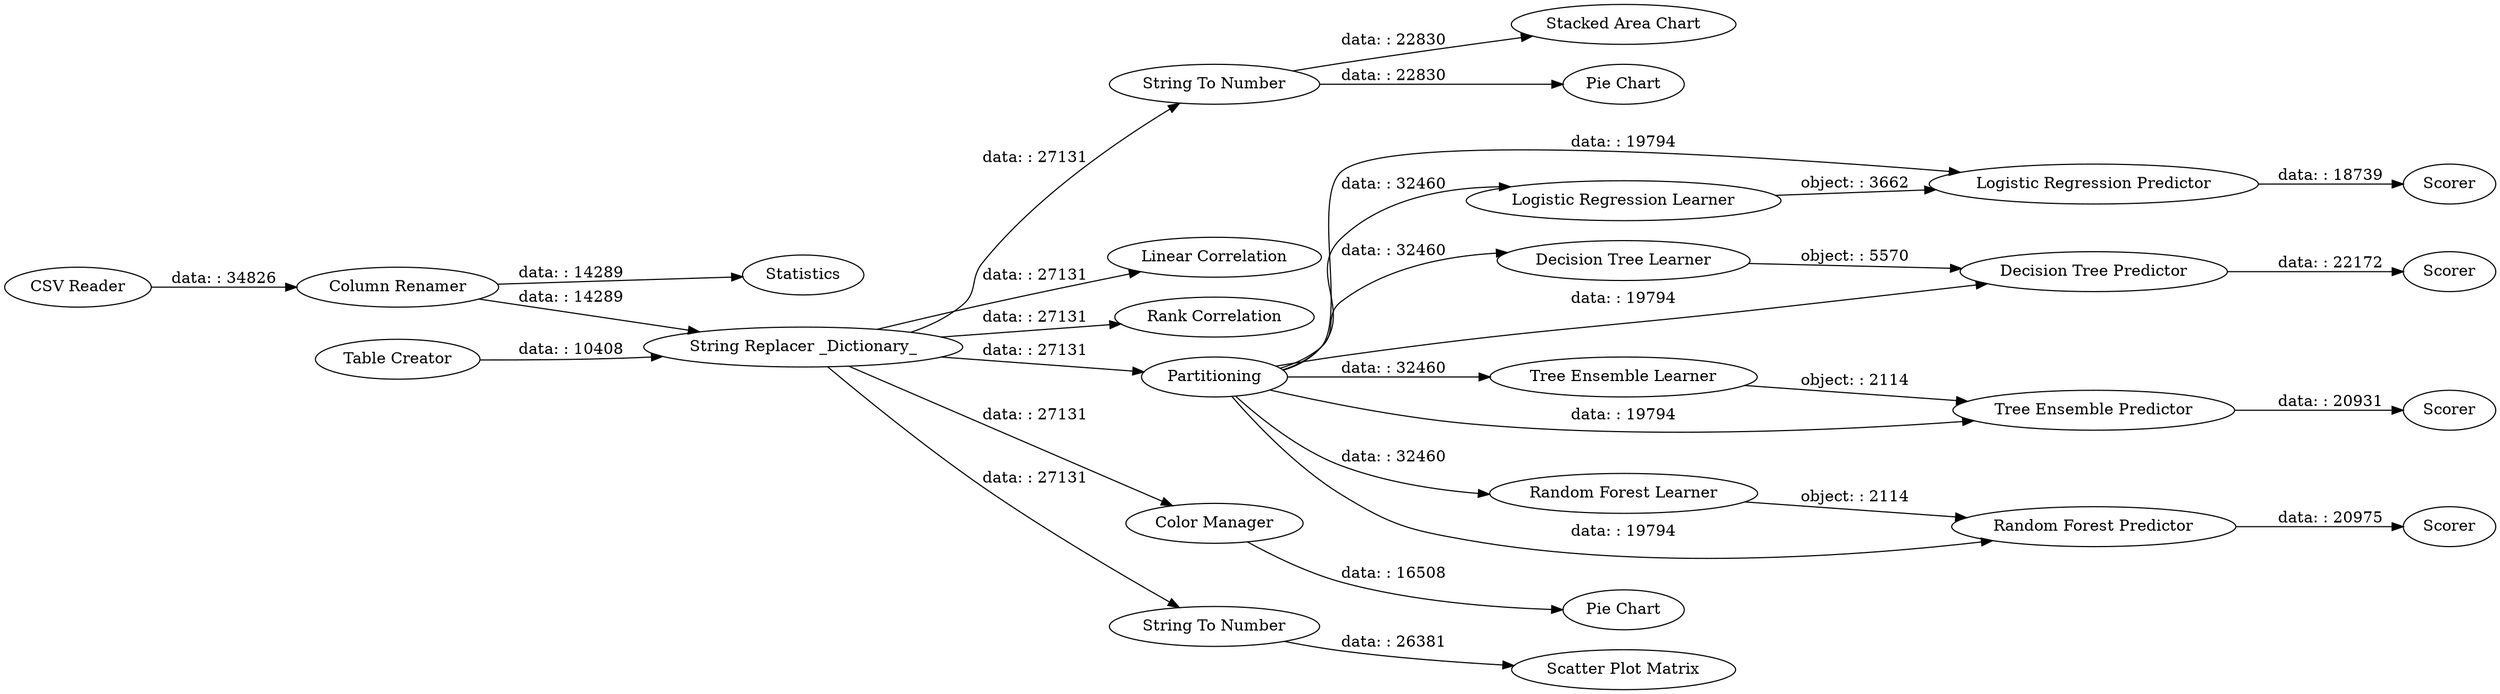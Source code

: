 digraph {
	"640952416434335778_9" [label="Logistic Regression Learner"]
	"640952416434335778_4" [label="String Replacer _Dictionary_"]
	"640952416434335778_14" [label=Scorer]
	"640952416434335778_2" [label=Statistics]
	"640952416434335778_34" [label="String To Number"]
	"640952416434335778_13" [label="Decision Tree Learner"]
	"640952416434335778_26" [label="Linear Correlation"]
	"640952416434335778_6" [label="Random Forest Learner"]
	"640952416434335778_20" [label="Tree Ensemble Predictor"]
	"640952416434335778_38" [label="Rank Correlation"]
	"640952416434335778_19" [label="Tree Ensemble Learner"]
	"640952416434335778_33" [label="Stacked Area Chart"]
	"640952416434335778_21" [label=Scorer]
	"640952416434335778_30" [label="Scatter Plot Matrix"]
	"640952416434335778_24" [label="Column Renamer"]
	"640952416434335778_8" [label=Scorer]
	"640952416434335778_37" [label="Pie Chart"]
	"640952416434335778_3" [label="Table Creator"]
	"640952416434335778_35" [label="Pie Chart"]
	"640952416434335778_11" [label=Scorer]
	"640952416434335778_10" [label="Logistic Regression Predictor"]
	"640952416434335778_25" [label="CSV Reader"]
	"640952416434335778_7" [label=Partitioning]
	"640952416434335778_36" [label="Color Manager"]
	"640952416434335778_12" [label="Decision Tree Predictor"]
	"640952416434335778_29" [label="String To Number"]
	"640952416434335778_5" [label="Random Forest Predictor"]
	"640952416434335778_10" -> "640952416434335778_11" [label="data: : 18739"]
	"640952416434335778_4" -> "640952416434335778_29" [label="data: : 27131"]
	"640952416434335778_24" -> "640952416434335778_4" [label="data: : 14289"]
	"640952416434335778_7" -> "640952416434335778_10" [label="data: : 19794"]
	"640952416434335778_4" -> "640952416434335778_34" [label="data: : 27131"]
	"640952416434335778_4" -> "640952416434335778_7" [label="data: : 27131"]
	"640952416434335778_25" -> "640952416434335778_24" [label="data: : 34826"]
	"640952416434335778_7" -> "640952416434335778_20" [label="data: : 19794"]
	"640952416434335778_6" -> "640952416434335778_5" [label="object: : 2114"]
	"640952416434335778_7" -> "640952416434335778_6" [label="data: : 32460"]
	"640952416434335778_7" -> "640952416434335778_9" [label="data: : 32460"]
	"640952416434335778_4" -> "640952416434335778_26" [label="data: : 27131"]
	"640952416434335778_3" -> "640952416434335778_4" [label="data: : 10408"]
	"640952416434335778_19" -> "640952416434335778_20" [label="object: : 2114"]
	"640952416434335778_4" -> "640952416434335778_36" [label="data: : 27131"]
	"640952416434335778_34" -> "640952416434335778_37" [label="data: : 22830"]
	"640952416434335778_4" -> "640952416434335778_38" [label="data: : 27131"]
	"640952416434335778_20" -> "640952416434335778_21" [label="data: : 20931"]
	"640952416434335778_7" -> "640952416434335778_13" [label="data: : 32460"]
	"640952416434335778_7" -> "640952416434335778_5" [label="data: : 19794"]
	"640952416434335778_34" -> "640952416434335778_33" [label="data: : 22830"]
	"640952416434335778_7" -> "640952416434335778_19" [label="data: : 32460"]
	"640952416434335778_9" -> "640952416434335778_10" [label="object: : 3662"]
	"640952416434335778_5" -> "640952416434335778_8" [label="data: : 20975"]
	"640952416434335778_29" -> "640952416434335778_30" [label="data: : 26381"]
	"640952416434335778_12" -> "640952416434335778_14" [label="data: : 22172"]
	"640952416434335778_36" -> "640952416434335778_35" [label="data: : 16508"]
	"640952416434335778_7" -> "640952416434335778_12" [label="data: : 19794"]
	"640952416434335778_13" -> "640952416434335778_12" [label="object: : 5570"]
	"640952416434335778_24" -> "640952416434335778_2" [label="data: : 14289"]
	rankdir=LR
}
